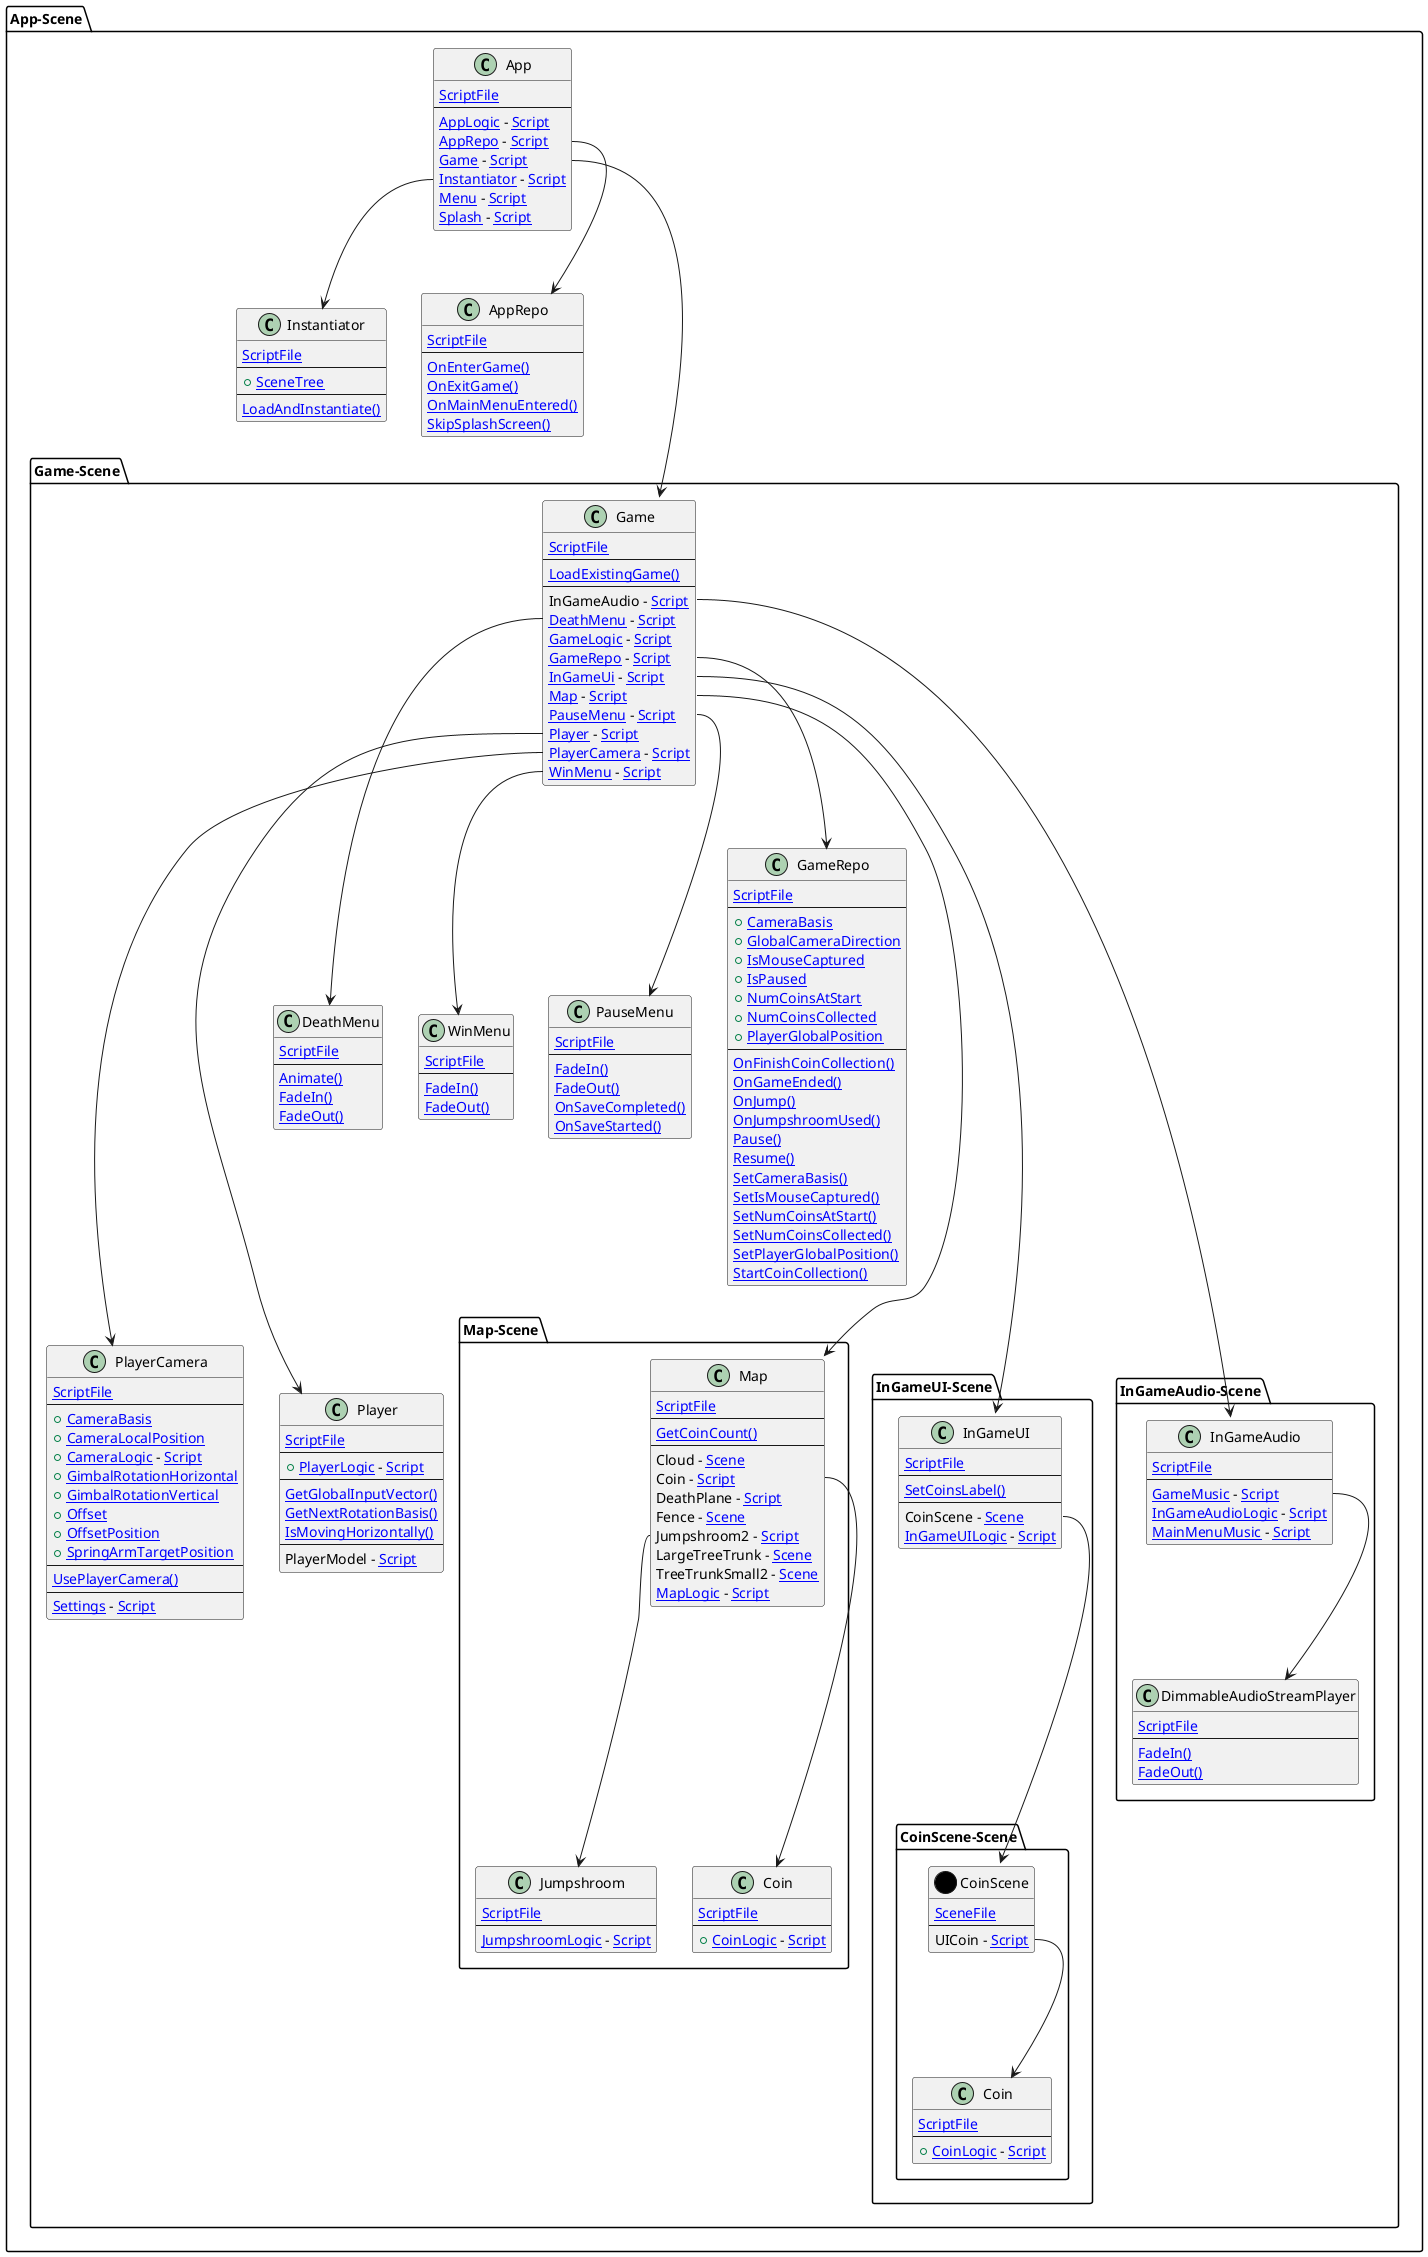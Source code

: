 @startuml

package App-Scene [[vscode://file//home/joanna/Dropbox/GameDev/Chickensoft/GameDemo/GameDemo/src/app/App.tscn]] {
	
class App  {
	[[vscode://file//home/joanna/Dropbox/GameDev/Chickensoft/GameDemo/GameDemo/src/app/App.cs ScriptFile]]
--
[[vscode://file//home/joanna/Dropbox/GameDev/Chickensoft/GameDemo/GameDemo/src/app/App.cs:38 AppLogic]] - [[vscode://file//home/joanna/Dropbox/GameDev/Chickensoft/GameDemo/GameDemo/src/app/state/AppLogic.cs Script]]
	[[vscode://file//home/joanna/Dropbox/GameDev/Chickensoft/GameDemo/GameDemo/src/app/App.cs:37 AppRepo]] - [[vscode://file//home/joanna/Dropbox/GameDev/Chickensoft/GameDemo/GameDemo/src/app/domain/AppRepo.cs Script]]
	[[vscode://file//home/joanna/Dropbox/GameDev/Chickensoft/GameDemo/GameDemo/src/app/App.cs:24 Game]] - [[vscode://file//home/joanna/Dropbox/GameDev/Chickensoft/GameDemo/GameDemo/src/game/Game.cs Script]]
	[[vscode://file//home/joanna/Dropbox/GameDev/Chickensoft/GameDemo/GameDemo/src/app/App.cs:25 Instantiator]] - [[vscode://file//home/joanna/Dropbox/GameDev/Chickensoft/GameDemo/GameDemo/src/utils/Instantiator.cs Script]]
	[[vscode://file//home/joanna/Dropbox/GameDev/Chickensoft/GameDemo/GameDemo/src/app/App.cs:46 Menu]] - [[vscode://file//home/joanna/Dropbox/GameDev/Chickensoft/GameDemo/GameDemo/src/menu/Menu.cs Script]]
	[[vscode://file//home/joanna/Dropbox/GameDev/Chickensoft/GameDemo/GameDemo/src/app/App.cs:50 Splash]] - [[vscode://file//home/joanna/Dropbox/GameDev/Chickensoft/GameDemo/GameDemo/src/menu/splash/Splash.cs Script]]
}

	
package Game-Scene [[vscode://file//home/joanna/Dropbox/GameDev/Chickensoft/GameDemo/GameDemo/src/game/Game.tscn]] {
	
class Game  {
	[[vscode://file//home/joanna/Dropbox/GameDev/Chickensoft/GameDemo/GameDemo/src/game/Game.cs ScriptFile]]
--
[[vscode://file//home/joanna/Dropbox/GameDev/Chickensoft/GameDemo/GameDemo/src/game/Game.cs:261 LoadExistingGame()]]
--
InGameAudio - [[vscode://file//home/joanna/Dropbox/GameDev/Chickensoft/GameDemo/GameDemo/src/in_game_audio/InGameAudio.cs Script]]
	[[vscode://file//home/joanna/Dropbox/GameDev/Chickensoft/GameDemo/GameDemo/src/game/Game.cs:58 DeathMenu]] - [[vscode://file//home/joanna/Dropbox/GameDev/Chickensoft/GameDemo/GameDemo/src/death_menu/DeathMenu.cs Script]]
	[[vscode://file//home/joanna/Dropbox/GameDev/Chickensoft/GameDemo/GameDemo/src/game/Game.cs:44 GameLogic]] - [[vscode://file//home/joanna/Dropbox/GameDev/Chickensoft/GameDemo/GameDemo/src/game/state/GameLogic.cs Script]]
	[[vscode://file//home/joanna/Dropbox/GameDev/Chickensoft/GameDemo/GameDemo/src/game/Game.cs:43 GameRepo]] - [[vscode://file//home/joanna/Dropbox/GameDev/Chickensoft/GameDemo/GameDemo/src/game/domain/GameRepo.cs Script]]
	[[vscode://file//home/joanna/Dropbox/GameDev/Chickensoft/GameDemo/GameDemo/src/game/Game.cs:57 InGameUi]] - [[vscode://file//home/joanna/Dropbox/GameDev/Chickensoft/GameDemo/GameDemo/src/in_game_ui/InGameUI.cs Script]]
	[[vscode://file//home/joanna/Dropbox/GameDev/Chickensoft/GameDemo/GameDemo/src/game/Game.cs:56 Map]] - [[vscode://file//home/joanna/Dropbox/GameDev/Chickensoft/GameDemo/GameDemo/src/map/Map.cs Script]]
	[[vscode://file//home/joanna/Dropbox/GameDev/Chickensoft/GameDemo/GameDemo/src/game/Game.cs:60 PauseMenu]] - [[vscode://file//home/joanna/Dropbox/GameDev/Chickensoft/GameDemo/GameDemo/src/pause_menu/PauseMenu.cs Script]]
	[[vscode://file//home/joanna/Dropbox/GameDev/Chickensoft/GameDemo/GameDemo/src/game/Game.cs:54 Player]] - [[vscode://file//home/joanna/Dropbox/GameDev/Chickensoft/GameDemo/GameDemo/src/player/Player.cs Script]]
	[[vscode://file//home/joanna/Dropbox/GameDev/Chickensoft/GameDemo/GameDemo/src/game/Game.cs:52 PlayerCamera]] - [[vscode://file//home/joanna/Dropbox/GameDev/Chickensoft/GameDemo/GameDemo/src/player_camera/PlayerCamera.cs Script]]
	[[vscode://file//home/joanna/Dropbox/GameDev/Chickensoft/GameDemo/GameDemo/src/game/Game.cs:59 WinMenu]] - [[vscode://file//home/joanna/Dropbox/GameDev/Chickensoft/GameDemo/GameDemo/src/win_menu/WinMenu.cs Script]]
}

	
class PlayerCamera  {
	[[vscode://file//home/joanna/Dropbox/GameDev/Chickensoft/GameDemo/GameDemo/src/player_camera/PlayerCamera.cs ScriptFile]]
--
+ [[vscode://file//home/joanna/Dropbox/GameDev/Chickensoft/GameDemo/GameDemo/src/player_camera/PlayerCamera.cs:111 CameraBasis]]
	+ [[vscode://file//home/joanna/Dropbox/GameDev/Chickensoft/GameDemo/GameDemo/src/player_camera/PlayerCamera.cs:107 CameraLocalPosition]]
	+ [[vscode://file//home/joanna/Dropbox/GameDev/Chickensoft/GameDemo/GameDemo/src/player_camera/PlayerCamera.cs:72 CameraLogic]] - [[vscode://file//home/joanna/Dropbox/GameDev/Chickensoft/GameDemo/GameDemo/src/player_camera/State/PlayerCameraLogic.cs Script]]
	+ [[vscode://file//home/joanna/Dropbox/GameDev/Chickensoft/GameDemo/GameDemo/src/player_camera/PlayerCamera.cs:108 GimbalRotationHorizontal]]
	+ [[vscode://file//home/joanna/Dropbox/GameDev/Chickensoft/GameDemo/GameDemo/src/player_camera/PlayerCamera.cs:109 GimbalRotationVertical]]
	+ [[vscode://file//home/joanna/Dropbox/GameDev/Chickensoft/GameDemo/GameDemo/src/player_camera/PlayerCamera.cs:80 Offset]]
	+ [[vscode://file//home/joanna/Dropbox/GameDev/Chickensoft/GameDemo/GameDemo/src/player_camera/PlayerCamera.cs:114 OffsetPosition]]
	+ [[vscode://file//home/joanna/Dropbox/GameDev/Chickensoft/GameDemo/GameDemo/src/player_camera/PlayerCamera.cs:106 SpringArmTargetPosition]]
--
[[vscode://file//home/joanna/Dropbox/GameDev/Chickensoft/GameDemo/GameDemo/src/player_camera/PlayerCamera.cs:205 UsePlayerCamera()]]
--
[[vscode://file//home/joanna/Dropbox/GameDev/Chickensoft/GameDemo/GameDemo/src/player_camera/PlayerCamera.cs:82 Settings]] - [[vscode://file//home/joanna/Dropbox/GameDev/Chickensoft/GameDemo/GameDemo/src/player_camera/PlayerCameraSettings.cs Script]]
}

	
class Player  {
	[[vscode://file//home/joanna/Dropbox/GameDev/Chickensoft/GameDemo/GameDemo/src/player/Player.cs ScriptFile]]
--
+ [[vscode://file//home/joanna/Dropbox/GameDev/Chickensoft/GameDemo/GameDemo/src/player/Player.cs:108 PlayerLogic]] - [[vscode://file//home/joanna/Dropbox/GameDev/Chickensoft/GameDemo/GameDemo/src/player/state/PlayerLogic.cs Script]]
--
[[vscode://file//home/joanna/Dropbox/GameDev/Chickensoft/GameDemo/GameDemo/src/player/Player.cs:204 GetGlobalInputVector()]]
	[[vscode://file//home/joanna/Dropbox/GameDev/Chickensoft/GameDemo/GameDemo/src/player/Player.cs:218 GetNextRotationBasis()]]
	[[vscode://file//home/joanna/Dropbox/GameDev/Chickensoft/GameDemo/GameDemo/src/player/Player.cs:238 IsMovingHorizontally()]]
--
PlayerModel - [[vscode://file//home/joanna/Dropbox/GameDev/Chickensoft/GameDemo/GameDemo/src/player/PlayerModel.cs Script]]
}

	
package Map-Scene [[vscode://file//home/joanna/Dropbox/GameDev/Chickensoft/GameDemo/GameDemo/src/map/Map.tscn]] {
	
class Map  {
	[[vscode://file//home/joanna/Dropbox/GameDev/Chickensoft/GameDemo/GameDemo/src/map/Map.cs ScriptFile]]
--
[[vscode://file//home/joanna/Dropbox/GameDev/Chickensoft/GameDemo/GameDemo/src/map/Map.cs:46 GetCoinCount()]]
--
Cloud - [[vscode://file//home/joanna/Dropbox/GameDev/Chickensoft/GameDemo/GameDemo/src/map/cloud/Cloud.tscn Scene]]
	Coin - [[vscode://file//home/joanna/Dropbox/GameDev/Chickensoft/GameDemo/GameDemo/src/coin/Coin.cs Script]]
	DeathPlane - [[vscode://file//home/joanna/Dropbox/GameDev/Chickensoft/GameDemo/GameDemo/src/death_plane/DeathPlane.cs Script]]
	Fence - [[vscode://file//home/joanna/Dropbox/GameDev/Chickensoft/GameDemo/GameDemo/src/map/fence/Fence.tscn Scene]]
	Jumpshroom2 - [[vscode://file//home/joanna/Dropbox/GameDev/Chickensoft/GameDemo/GameDemo/src/jumpshroom/Jumpshroom.cs Script]]
	LargeTreeTrunk - [[vscode://file//home/joanna/Dropbox/GameDev/Chickensoft/GameDemo/GameDemo/src/map/large_tree_trunk/LargeTreeTrunk.tscn Scene]]
	TreeTrunkSmall2 - [[vscode://file//home/joanna/Dropbox/GameDev/Chickensoft/GameDemo/GameDemo/src/map/tree_trunk/TreeTrunkSmall.tscn Scene]]
	[[vscode://file//home/joanna/Dropbox/GameDev/Chickensoft/GameDemo/GameDemo/src/map/Map.cs:42 MapLogic]] - [[vscode://file//home/joanna/Dropbox/GameDev/Chickensoft/GameDemo/GameDemo/src/map/state/MapLogic.cs Script]]
}

	
class Jumpshroom  {
	[[vscode://file//home/joanna/Dropbox/GameDev/Chickensoft/GameDemo/GameDemo/src/jumpshroom/Jumpshroom.cs ScriptFile]]
--
[[vscode://file//home/joanna/Dropbox/GameDev/Chickensoft/GameDemo/GameDemo/src/jumpshroom/Jumpshroom.cs:28 JumpshroomLogic]] - [[vscode://file//home/joanna/Dropbox/GameDev/Chickensoft/GameDemo/GameDemo/src/jumpshroom/state/JumpshroomLogic.cs Script]]
}

	
class Coin  {
	[[vscode://file//home/joanna/Dropbox/GameDev/Chickensoft/GameDemo/GameDemo/src/coin/Coin.cs ScriptFile]]
--
+ [[vscode://file//home/joanna/Dropbox/GameDev/Chickensoft/GameDemo/GameDemo/src/coin/Coin.cs:34 CoinLogic]] - [[vscode://file//home/joanna/Dropbox/GameDev/Chickensoft/GameDemo/GameDemo/src/coin/state/CoinLogic.cs Script]]
}

	Map::Jumpshroom2 ---> Jumpshroom
	Map::Coin ---> Coin
}

	
package InGameUI-Scene [[vscode://file//home/joanna/Dropbox/GameDev/Chickensoft/GameDemo/GameDemo/src/in_game_ui/InGameUI.tscn]] {
	
class InGameUI  {
	[[vscode://file//home/joanna/Dropbox/GameDev/Chickensoft/GameDemo/GameDemo/src/in_game_ui/InGameUI.cs ScriptFile]]
--
[[vscode://file//home/joanna/Dropbox/GameDev/Chickensoft/GameDemo/GameDemo/src/in_game_ui/InGameUI.cs:58 SetCoinsLabel()]]
--
CoinScene - [[vscode://file//home/joanna/Dropbox/GameDev/Chickensoft/GameDemo/GameDemo/src/in_game_ui/coin_scene/CoinScene.tscn Scene]]
	[[vscode://file//home/joanna/Dropbox/GameDev/Chickensoft/GameDemo/GameDemo/src/in_game_ui/InGameUI.cs:31 InGameUILogic]] - [[vscode://file//home/joanna/Dropbox/GameDev/Chickensoft/GameDemo/GameDemo/src/in_game_ui/state/InGameUILogic.cs Script]]
}

	
package CoinScene-Scene [[vscode://file//home/joanna/Dropbox/GameDev/Chickensoft/GameDemo/GameDemo/src/in_game_ui/coin_scene/CoinScene.tscn]] {
	
class CoinScene << (S,black) >> {
	[[vscode://file//home/joanna/Dropbox/GameDev/Chickensoft/GameDemo/GameDemo/src/in_game_ui/coin_scene/CoinScene.tscn SceneFile]]
--
UICoin - [[vscode://file//home/joanna/Dropbox/GameDev/Chickensoft/GameDemo/GameDemo/src/coin/Coin.cs Script]]
}

	
class Coin  {
	[[vscode://file//home/joanna/Dropbox/GameDev/Chickensoft/GameDemo/GameDemo/src/coin/Coin.cs ScriptFile]]
--
+ [[vscode://file//home/joanna/Dropbox/GameDev/Chickensoft/GameDemo/GameDemo/src/coin/Coin.cs:34 CoinLogic]] - [[vscode://file//home/joanna/Dropbox/GameDev/Chickensoft/GameDemo/GameDemo/src/coin/state/CoinLogic.cs Script]]
}

	CoinScene::UICoin ---> Coin
}

	InGameUI::CoinScene ---> CoinScene
}

	
package InGameAudio-Scene [[vscode://file//home/joanna/Dropbox/GameDev/Chickensoft/GameDemo/GameDemo/src/in_game_audio/InGameAudio.tscn]] {
	
class InGameAudio  {
	[[vscode://file//home/joanna/Dropbox/GameDev/Chickensoft/GameDemo/GameDemo/src/in_game_audio/InGameAudio.cs ScriptFile]]
--
[[vscode://file//home/joanna/Dropbox/GameDev/Chickensoft/GameDemo/GameDemo/src/in_game_audio/InGameAudio.cs:19 GameMusic]] - [[vscode://file//home/joanna/Dropbox/GameDev/Chickensoft/GameDemo/GameDemo/src/in_game_audio/DimmableAudioStreamPlayer.cs Script]]
	[[vscode://file//home/joanna/Dropbox/GameDev/Chickensoft/GameDemo/GameDemo/src/in_game_audio/InGameAudio.cs:33 InGameAudioLogic]] - [[vscode://file//home/joanna/Dropbox/GameDev/Chickensoft/GameDemo/GameDemo/src/in_game_audio/state/InGameAudioLogic.cs Script]]
	[[vscode://file//home/joanna/Dropbox/GameDev/Chickensoft/GameDemo/GameDemo/src/in_game_audio/InGameAudio.cs:18 MainMenuMusic]] - [[vscode://file//home/joanna/Dropbox/GameDev/Chickensoft/GameDemo/GameDemo/src/in_game_audio/DimmableAudioStreamPlayer.cs Script]]
}

	
class DimmableAudioStreamPlayer  {
	[[vscode://file//home/joanna/Dropbox/GameDev/Chickensoft/GameDemo/GameDemo/src/in_game_audio/DimmableAudioStreamPlayer.cs ScriptFile]]
--
[[vscode://file//home/joanna/Dropbox/GameDev/Chickensoft/GameDemo/GameDemo/src/in_game_audio/DimmableAudioStreamPlayer.cs:30 FadeIn()]]
	[[vscode://file//home/joanna/Dropbox/GameDev/Chickensoft/GameDemo/GameDemo/src/in_game_audio/DimmableAudioStreamPlayer.cs:35 FadeOut()]]
}

	InGameAudio::GameMusic --> DimmableAudioStreamPlayer
}

	
class DeathMenu  {
	[[vscode://file//home/joanna/Dropbox/GameDev/Chickensoft/GameDemo/GameDemo/src/death_menu/DeathMenu.cs ScriptFile]]
--
[[vscode://file//home/joanna/Dropbox/GameDev/Chickensoft/GameDemo/GameDemo/src/death_menu/DeathMenu.cs:53 Animate()]]
	[[vscode://file//home/joanna/Dropbox/GameDev/Chickensoft/GameDemo/GameDemo/src/death_menu/DeathMenu.cs:56 FadeIn()]]
	[[vscode://file//home/joanna/Dropbox/GameDev/Chickensoft/GameDemo/GameDemo/src/death_menu/DeathMenu.cs:58 FadeOut()]]
}

	
class WinMenu  {
	[[vscode://file//home/joanna/Dropbox/GameDev/Chickensoft/GameDemo/GameDemo/src/win_menu/WinMenu.cs ScriptFile]]
--
[[vscode://file//home/joanna/Dropbox/GameDev/Chickensoft/GameDemo/GameDemo/src/win_menu/WinMenu.cs:44 FadeIn()]]
	[[vscode://file//home/joanna/Dropbox/GameDev/Chickensoft/GameDemo/GameDemo/src/win_menu/WinMenu.cs:49 FadeOut()]]
}

	
class PauseMenu  {
	[[vscode://file//home/joanna/Dropbox/GameDev/Chickensoft/GameDemo/GameDemo/src/pause_menu/PauseMenu.cs ScriptFile]]
--
[[vscode://file//home/joanna/Dropbox/GameDev/Chickensoft/GameDemo/GameDemo/src/pause_menu/PauseMenu.cs:70 FadeIn()]]
	[[vscode://file//home/joanna/Dropbox/GameDev/Chickensoft/GameDemo/GameDemo/src/pause_menu/PauseMenu.cs:75 FadeOut()]]
	[[vscode://file//home/joanna/Dropbox/GameDev/Chickensoft/GameDemo/GameDemo/src/pause_menu/PauseMenu.cs:78 OnSaveCompleted()]]
	[[vscode://file//home/joanna/Dropbox/GameDev/Chickensoft/GameDemo/GameDemo/src/pause_menu/PauseMenu.cs:77 OnSaveStarted()]]
}

	
class GameRepo  {
	[[vscode://file//home/joanna/Dropbox/GameDev/Chickensoft/GameDemo/GameDemo/src/game/domain/GameRepo.cs ScriptFile]]
--
+ [[vscode://file//home/joanna/Dropbox/GameDev/Chickensoft/GameDemo/GameDemo/src/game/domain/GameRepo.cs:104 CameraBasis]]
	+ [[vscode://file//home/joanna/Dropbox/GameDev/Chickensoft/GameDemo/GameDemo/src/game/domain/GameRepo.cs:107 GlobalCameraDirection]]
	+ [[vscode://file//home/joanna/Dropbox/GameDev/Chickensoft/GameDemo/GameDemo/src/game/domain/GameRepo.cs:97 IsMouseCaptured]]
	+ [[vscode://file//home/joanna/Dropbox/GameDev/Chickensoft/GameDemo/GameDemo/src/game/domain/GameRepo.cs:99 IsPaused]]
	+ [[vscode://file//home/joanna/Dropbox/GameDev/Chickensoft/GameDemo/GameDemo/src/game/domain/GameRepo.cs:111 NumCoinsAtStart]]
	+ [[vscode://file//home/joanna/Dropbox/GameDev/Chickensoft/GameDemo/GameDemo/src/game/domain/GameRepo.cs:109 NumCoinsCollected]]
	+ [[vscode://file//home/joanna/Dropbox/GameDev/Chickensoft/GameDemo/GameDemo/src/game/domain/GameRepo.cs:101 PlayerGlobalPosition]]
--
[[vscode://file//home/joanna/Dropbox/GameDev/Chickensoft/GameDemo/GameDemo/src/game/domain/GameRepo.cs:162 OnFinishCoinCollection()]]
	[[vscode://file//home/joanna/Dropbox/GameDev/Chickensoft/GameDemo/GameDemo/src/game/domain/GameRepo.cs:176 OnGameEnded()]]
	[[vscode://file//home/joanna/Dropbox/GameDev/Chickensoft/GameDemo/GameDemo/src/game/domain/GameRepo.cs:174 OnJump()]]
	[[vscode://file//home/joanna/Dropbox/GameDev/Chickensoft/GameDemo/GameDemo/src/game/domain/GameRepo.cs:192 OnJumpshroomUsed()]]
	[[vscode://file//home/joanna/Dropbox/GameDev/Chickensoft/GameDemo/GameDemo/src/game/domain/GameRepo.cs:182 Pause()]]
	[[vscode://file//home/joanna/Dropbox/GameDev/Chickensoft/GameDemo/GameDemo/src/game/domain/GameRepo.cs:187 Resume()]]
	[[vscode://file//home/joanna/Dropbox/GameDev/Chickensoft/GameDemo/GameDemo/src/game/domain/GameRepo.cs:153 SetCameraBasis()]]
	[[vscode://file//home/joanna/Dropbox/GameDev/Chickensoft/GameDemo/GameDemo/src/game/domain/GameRepo.cs:150 SetIsMouseCaptured()]]
	[[vscode://file//home/joanna/Dropbox/GameDev/Chickensoft/GameDemo/GameDemo/src/game/domain/GameRepo.cs:194 SetNumCoinsAtStart()]]
	[[vscode://file//home/joanna/Dropbox/GameDev/Chickensoft/GameDemo/GameDemo/src/game/domain/GameRepo.cs:197 SetNumCoinsCollected()]]
	[[vscode://file//home/joanna/Dropbox/GameDev/Chickensoft/GameDemo/GameDemo/src/game/domain/GameRepo.cs:147 SetPlayerGlobalPosition()]]
	[[vscode://file//home/joanna/Dropbox/GameDev/Chickensoft/GameDemo/GameDemo/src/game/domain/GameRepo.cs:156 StartCoinCollection()]]
}

	Game::PlayerCamera ---> PlayerCamera
	Game::Player ---> Player
	Game::Map ---> Map
	Game::InGameUi ---> InGameUI
	Game::InGameAudio ---> InGameAudio
	Game::DeathMenu --> DeathMenu
	Game::WinMenu --> WinMenu
	Game::PauseMenu --> PauseMenu
	Game::GameRepo --> GameRepo
}

	
class Instantiator  {
	[[vscode://file//home/joanna/Dropbox/GameDev/Chickensoft/GameDemo/GameDemo/src/utils/Instantiator.cs ScriptFile]]
--
+ [[vscode://file//home/joanna/Dropbox/GameDev/Chickensoft/GameDemo/GameDemo/src/utils/Instantiator.cs:25 SceneTree]]
--
[[vscode://file//home/joanna/Dropbox/GameDev/Chickensoft/GameDemo/GameDemo/src/utils/Instantiator.cs:31 LoadAndInstantiate()]]
}

	
class AppRepo  {
	[[vscode://file//home/joanna/Dropbox/GameDev/Chickensoft/GameDemo/GameDemo/src/app/domain/AppRepo.cs ScriptFile]]
--
[[vscode://file//home/joanna/Dropbox/GameDev/Chickensoft/GameDemo/GameDemo/src/app/domain/AppRepo.cs:56 OnEnterGame()]]
	[[vscode://file//home/joanna/Dropbox/GameDev/Chickensoft/GameDemo/GameDemo/src/app/domain/AppRepo.cs:57 OnExitGame()]]
	[[vscode://file//home/joanna/Dropbox/GameDev/Chickensoft/GameDemo/GameDemo/src/app/domain/AppRepo.cs:54 OnMainMenuEntered()]]
	[[vscode://file//home/joanna/Dropbox/GameDev/Chickensoft/GameDemo/GameDemo/src/app/domain/AppRepo.cs:52 SkipSplashScreen()]]
}

	App::Game ---> Game
	App::Instantiator --> Instantiator
	App::AppRepo --> AppRepo
}

@enduml